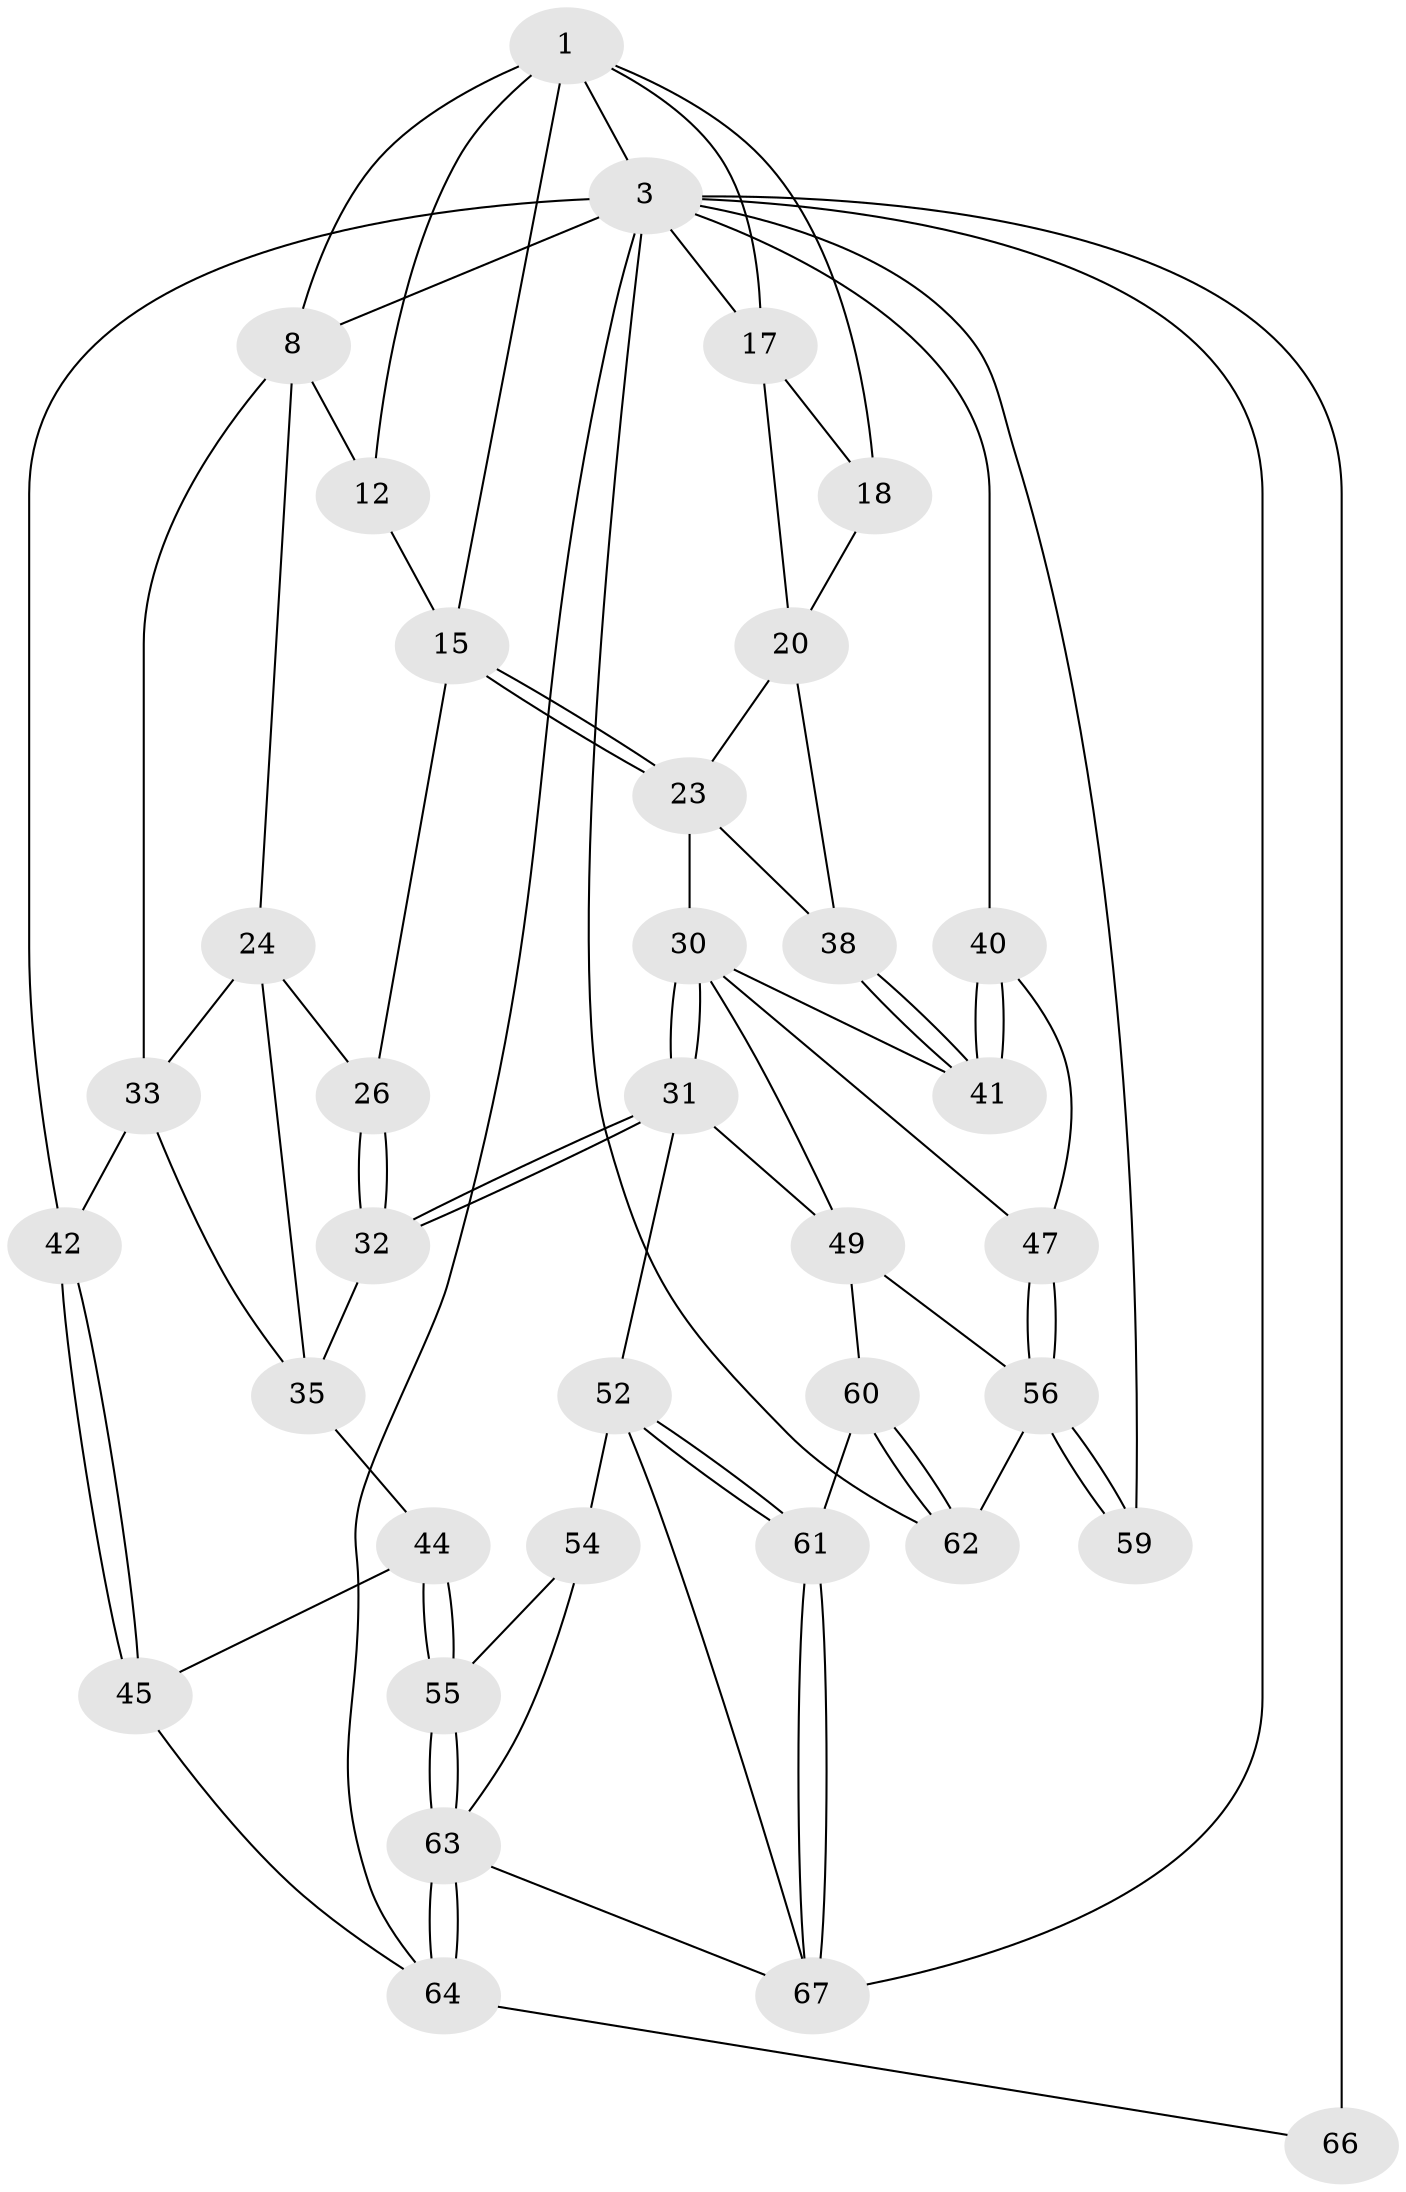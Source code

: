 // original degree distribution, {3: 0.027777777777777776, 5: 0.5555555555555556, 4: 0.2222222222222222, 6: 0.19444444444444445}
// Generated by graph-tools (version 1.1) at 2025/28/03/15/25 16:28:04]
// undirected, 36 vertices, 82 edges
graph export_dot {
graph [start="1"]
  node [color=gray90,style=filled];
  1 [pos="+0.6354107089296502+0",super="+2+6"];
  3 [pos="+1+0",super="+28+4+58"];
  8 [pos="+0.4217443467032273+0.11832542424963156",super="+9"];
  12 [pos="+0.4757659563065027+0.25443802982067387"];
  15 [pos="+0.5786594245473587+0.3407071257484726",super="+16"];
  17 [pos="+0.810972278347471+0.13631905613689463",super="+19"];
  18 [pos="+0.6904269618132985+0.1310940461109692"];
  20 [pos="+0.9584169885798217+0.37764081675341354",super="+36+21"];
  23 [pos="+0.6890189000005972+0.4284336805686936",super="+29"];
  24 [pos="+0.31252954396797794+0.2783205917096212",super="+25+27"];
  26 [pos="+0.4979292283617454+0.39839136169865896"];
  30 [pos="+0.6718035918876639+0.5795457605185331",super="+46"];
  31 [pos="+0.5951973864492001+0.6590285974536507",super="+51"];
  32 [pos="+0.5945557062400307+0.6585000707033739"];
  33 [pos="+0.1928878655327379+0.46854181708654885",super="+34"];
  35 [pos="+0.3551332165578172+0.5320378159526935",super="+37"];
  38 [pos="+0.889699831238808+0.5193948775574383"];
  40 [pos="+1+0.7440271615032602"];
  41 [pos="+0.8985647144280253+0.6115416341313031"];
  42 [pos="+0+0.5980319041492003"];
  44 [pos="+0.2976190681357687+0.7326852784092083"];
  45 [pos="+0+0.638447649547958"];
  47 [pos="+0.9191471067192473+0.7628277135693036"];
  49 [pos="+0.7536413617378629+0.7807144554667357",super="+50"];
  52 [pos="+0.5102820658007986+0.7772255381926375",super="+53"];
  54 [pos="+0.34412579378060343+0.8003409807466043"];
  55 [pos="+0.33453063729628146+0.8000775117832957"];
  56 [pos="+0.8247087650795796+0.8981475142050612",super="+57"];
  59 [pos="+1+0.9184167968881359"];
  60 [pos="+0.6486672684339995+0.9134952614960623"];
  61 [pos="+0.6156284638529659+0.9340780418915492"];
  62 [pos="+0.7659813482852833+0.9297082695914375"];
  63 [pos="+0.24443575440914742+0.9608013542633802",super="+69"];
  64 [pos="+0.21203368208797396+0.9977369376269971",super="+65"];
  66 [pos="+0.007006476269051569+1"];
  67 [pos="+0.5407120915677118+1",super="+68"];
  1 -- 3;
  1 -- 17;
  1 -- 18;
  1 -- 8;
  1 -- 12;
  1 -- 15;
  3 -- 59 [weight=2];
  3 -- 40;
  3 -- 66 [weight=2];
  3 -- 8 [weight=2];
  3 -- 42;
  3 -- 64;
  3 -- 67;
  3 -- 62;
  3 -- 17;
  8 -- 24 [weight=2];
  8 -- 12;
  8 -- 33;
  12 -- 15;
  15 -- 23;
  15 -- 23;
  15 -- 26;
  17 -- 18;
  17 -- 20;
  18 -- 20;
  20 -- 38;
  20 -- 23;
  23 -- 30;
  23 -- 38;
  24 -- 33;
  24 -- 26;
  24 -- 35;
  26 -- 32;
  26 -- 32;
  30 -- 31;
  30 -- 31;
  30 -- 41;
  30 -- 47;
  30 -- 49;
  31 -- 32;
  31 -- 32;
  31 -- 49;
  31 -- 52;
  32 -- 35;
  33 -- 35;
  33 -- 42;
  35 -- 44;
  38 -- 41;
  38 -- 41;
  40 -- 41;
  40 -- 41;
  40 -- 47;
  42 -- 45;
  42 -- 45;
  44 -- 45;
  44 -- 55;
  44 -- 55;
  45 -- 64;
  47 -- 56;
  47 -- 56;
  49 -- 56;
  49 -- 60;
  52 -- 61;
  52 -- 61;
  52 -- 54;
  52 -- 67;
  54 -- 55;
  54 -- 63;
  55 -- 63;
  55 -- 63;
  56 -- 59;
  56 -- 59;
  56 -- 62;
  60 -- 61;
  60 -- 62;
  60 -- 62;
  61 -- 67;
  61 -- 67;
  63 -- 64;
  63 -- 64;
  63 -- 67;
  64 -- 66;
}
